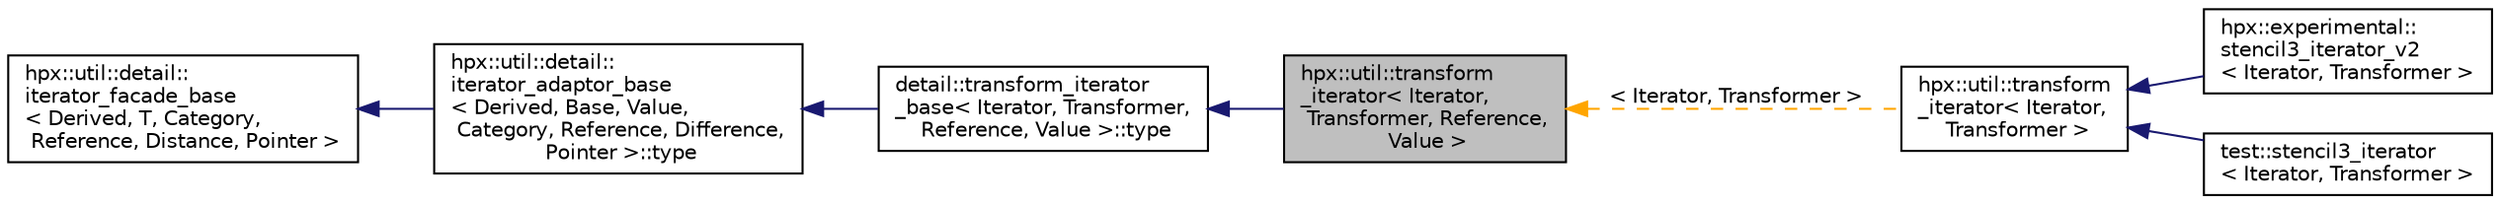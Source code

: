 digraph "hpx::util::transform_iterator&lt; Iterator, Transformer, Reference, Value &gt;"
{
  edge [fontname="Helvetica",fontsize="10",labelfontname="Helvetica",labelfontsize="10"];
  node [fontname="Helvetica",fontsize="10",shape=record];
  rankdir="LR";
  Node0 [label="hpx::util::transform\l_iterator\< Iterator,\l Transformer, Reference,\l Value \>",height=0.2,width=0.4,color="black", fillcolor="grey75", style="filled", fontcolor="black"];
  Node1 -> Node0 [dir="back",color="midnightblue",fontsize="10",style="solid",fontname="Helvetica"];
  Node1 [label="detail::transform_iterator\l_base\< Iterator, Transformer,\l Reference, Value \>::type",height=0.2,width=0.4,color="black", fillcolor="white", style="filled",URL="$dd/d31/classhpx_1_1util_1_1iterator__adaptor.html"];
  Node2 -> Node1 [dir="back",color="midnightblue",fontsize="10",style="solid",fontname="Helvetica"];
  Node2 [label="hpx::util::detail::\literator_adaptor_base\l\< Derived, Base, Value,\l Category, Reference, Difference,\l Pointer \>::type",height=0.2,width=0.4,color="black", fillcolor="white", style="filled",URL="$db/d7c/structhpx_1_1util_1_1iterator__facade.html"];
  Node3 -> Node2 [dir="back",color="midnightblue",fontsize="10",style="solid",fontname="Helvetica"];
  Node3 [label="hpx::util::detail::\literator_facade_base\l\< Derived, T, Category,\l Reference, Distance, Pointer \>",height=0.2,width=0.4,color="black", fillcolor="white", style="filled",URL="$d5/d11/classhpx_1_1util_1_1detail_1_1iterator__facade__base.html"];
  Node0 -> Node4 [dir="back",color="orange",fontsize="10",style="dashed",label=" \< Iterator, Transformer \>" ,fontname="Helvetica"];
  Node4 [label="hpx::util::transform\l_iterator\< Iterator,\l Transformer \>",height=0.2,width=0.4,color="black", fillcolor="white", style="filled",URL="$d0/d62/classhpx_1_1util_1_1transform__iterator.html"];
  Node4 -> Node5 [dir="back",color="midnightblue",fontsize="10",style="solid",fontname="Helvetica"];
  Node5 [label="hpx::experimental::\lstencil3_iterator_v2\l\< Iterator, Transformer \>",height=0.2,width=0.4,color="black", fillcolor="white", style="filled",URL="$d1/d6e/classhpx_1_1experimental_1_1stencil3__iterator__v2.html"];
  Node4 -> Node6 [dir="back",color="midnightblue",fontsize="10",style="solid",fontname="Helvetica"];
  Node6 [label="test::stencil3_iterator\l\< Iterator, Transformer \>",height=0.2,width=0.4,color="black", fillcolor="white", style="filled",URL="$db/d27/classtest_1_1stencil3__iterator.html"];
}
